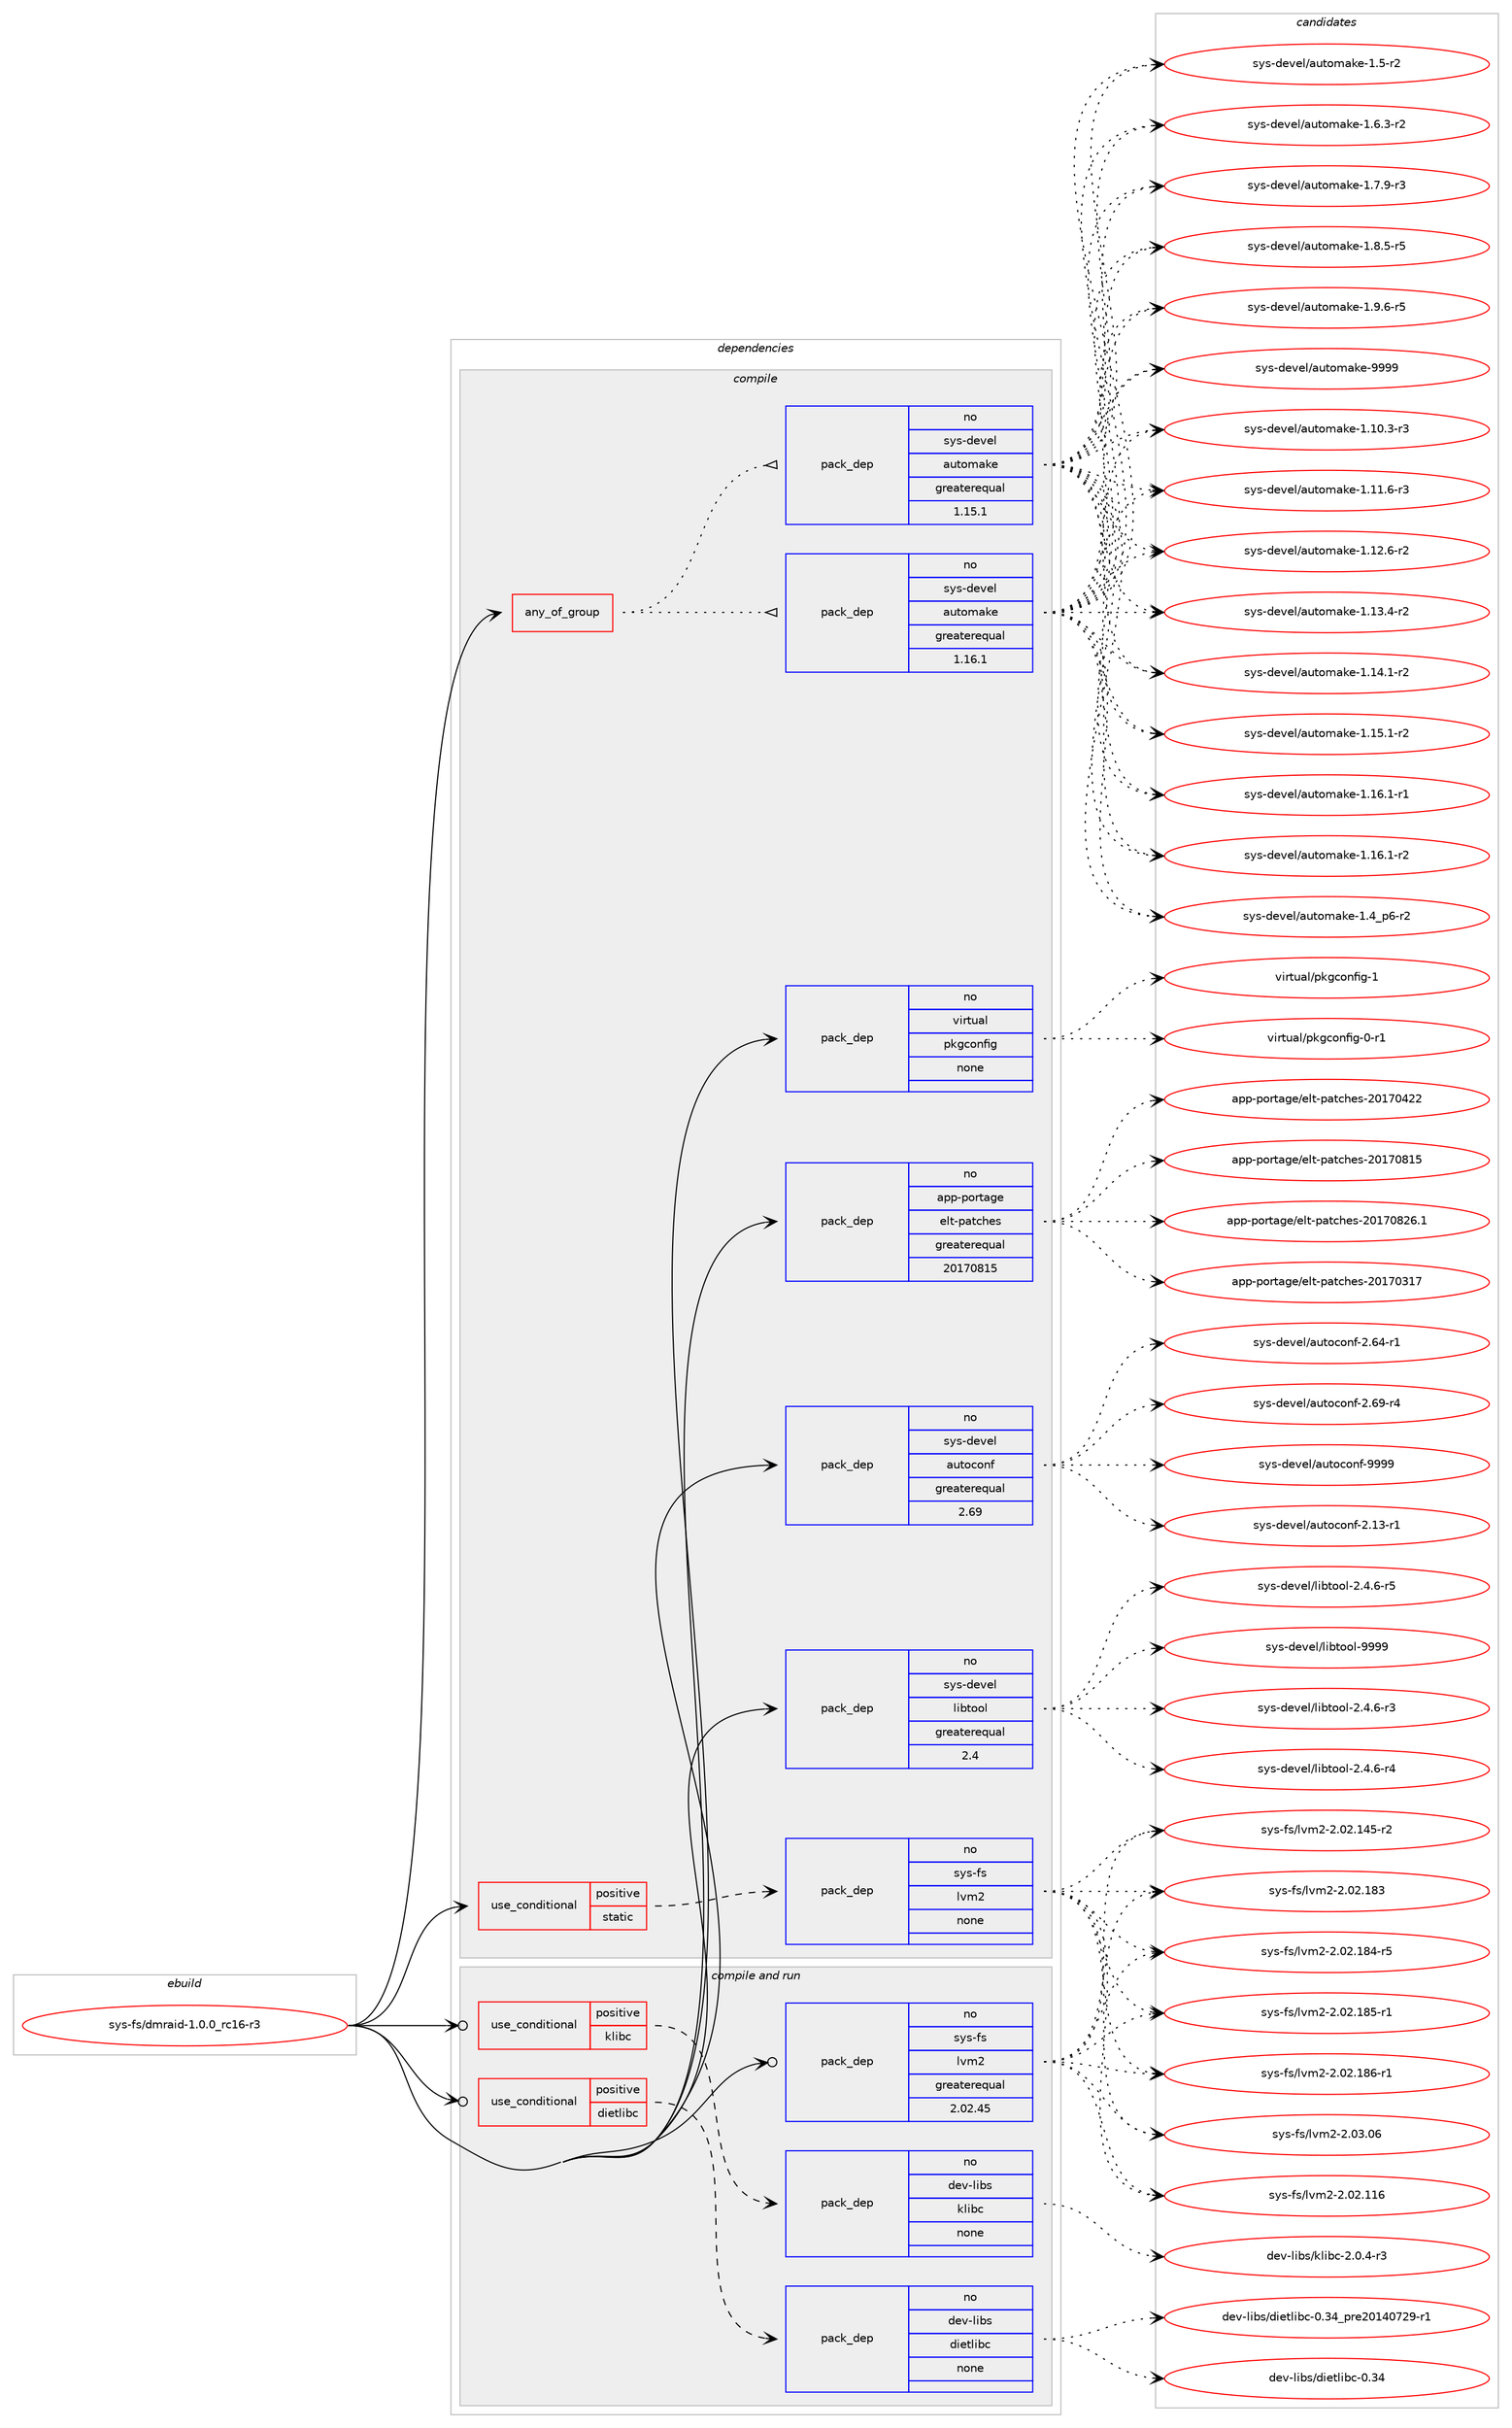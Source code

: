digraph prolog {

# *************
# Graph options
# *************

newrank=true;
concentrate=true;
compound=true;
graph [rankdir=LR,fontname=Helvetica,fontsize=10,ranksep=1.5];#, ranksep=2.5, nodesep=0.2];
edge  [arrowhead=vee];
node  [fontname=Helvetica,fontsize=10];

# **********
# The ebuild
# **********

subgraph cluster_leftcol {
color=gray;
rank=same;
label=<<i>ebuild</i>>;
id [label="sys-fs/dmraid-1.0.0_rc16-r3", color=red, width=4, href="../sys-fs/dmraid-1.0.0_rc16-r3.svg"];
}

# ****************
# The dependencies
# ****************

subgraph cluster_midcol {
color=gray;
label=<<i>dependencies</i>>;
subgraph cluster_compile {
fillcolor="#eeeeee";
style=filled;
label=<<i>compile</i>>;
subgraph any15089 {
dependency891771 [label=<<TABLE BORDER="0" CELLBORDER="1" CELLSPACING="0" CELLPADDING="4"><TR><TD CELLPADDING="10">any_of_group</TD></TR></TABLE>>, shape=none, color=red];subgraph pack661794 {
dependency891772 [label=<<TABLE BORDER="0" CELLBORDER="1" CELLSPACING="0" CELLPADDING="4" WIDTH="220"><TR><TD ROWSPAN="6" CELLPADDING="30">pack_dep</TD></TR><TR><TD WIDTH="110">no</TD></TR><TR><TD>sys-devel</TD></TR><TR><TD>automake</TD></TR><TR><TD>greaterequal</TD></TR><TR><TD>1.16.1</TD></TR></TABLE>>, shape=none, color=blue];
}
dependency891771:e -> dependency891772:w [weight=20,style="dotted",arrowhead="oinv"];
subgraph pack661795 {
dependency891773 [label=<<TABLE BORDER="0" CELLBORDER="1" CELLSPACING="0" CELLPADDING="4" WIDTH="220"><TR><TD ROWSPAN="6" CELLPADDING="30">pack_dep</TD></TR><TR><TD WIDTH="110">no</TD></TR><TR><TD>sys-devel</TD></TR><TR><TD>automake</TD></TR><TR><TD>greaterequal</TD></TR><TR><TD>1.15.1</TD></TR></TABLE>>, shape=none, color=blue];
}
dependency891771:e -> dependency891773:w [weight=20,style="dotted",arrowhead="oinv"];
}
id:e -> dependency891771:w [weight=20,style="solid",arrowhead="vee"];
subgraph cond214351 {
dependency891774 [label=<<TABLE BORDER="0" CELLBORDER="1" CELLSPACING="0" CELLPADDING="4"><TR><TD ROWSPAN="3" CELLPADDING="10">use_conditional</TD></TR><TR><TD>positive</TD></TR><TR><TD>static</TD></TR></TABLE>>, shape=none, color=red];
subgraph pack661796 {
dependency891775 [label=<<TABLE BORDER="0" CELLBORDER="1" CELLSPACING="0" CELLPADDING="4" WIDTH="220"><TR><TD ROWSPAN="6" CELLPADDING="30">pack_dep</TD></TR><TR><TD WIDTH="110">no</TD></TR><TR><TD>sys-fs</TD></TR><TR><TD>lvm2</TD></TR><TR><TD>none</TD></TR><TR><TD></TD></TR></TABLE>>, shape=none, color=blue];
}
dependency891774:e -> dependency891775:w [weight=20,style="dashed",arrowhead="vee"];
}
id:e -> dependency891774:w [weight=20,style="solid",arrowhead="vee"];
subgraph pack661797 {
dependency891776 [label=<<TABLE BORDER="0" CELLBORDER="1" CELLSPACING="0" CELLPADDING="4" WIDTH="220"><TR><TD ROWSPAN="6" CELLPADDING="30">pack_dep</TD></TR><TR><TD WIDTH="110">no</TD></TR><TR><TD>app-portage</TD></TR><TR><TD>elt-patches</TD></TR><TR><TD>greaterequal</TD></TR><TR><TD>20170815</TD></TR></TABLE>>, shape=none, color=blue];
}
id:e -> dependency891776:w [weight=20,style="solid",arrowhead="vee"];
subgraph pack661798 {
dependency891777 [label=<<TABLE BORDER="0" CELLBORDER="1" CELLSPACING="0" CELLPADDING="4" WIDTH="220"><TR><TD ROWSPAN="6" CELLPADDING="30">pack_dep</TD></TR><TR><TD WIDTH="110">no</TD></TR><TR><TD>sys-devel</TD></TR><TR><TD>autoconf</TD></TR><TR><TD>greaterequal</TD></TR><TR><TD>2.69</TD></TR></TABLE>>, shape=none, color=blue];
}
id:e -> dependency891777:w [weight=20,style="solid",arrowhead="vee"];
subgraph pack661799 {
dependency891778 [label=<<TABLE BORDER="0" CELLBORDER="1" CELLSPACING="0" CELLPADDING="4" WIDTH="220"><TR><TD ROWSPAN="6" CELLPADDING="30">pack_dep</TD></TR><TR><TD WIDTH="110">no</TD></TR><TR><TD>sys-devel</TD></TR><TR><TD>libtool</TD></TR><TR><TD>greaterequal</TD></TR><TR><TD>2.4</TD></TR></TABLE>>, shape=none, color=blue];
}
id:e -> dependency891778:w [weight=20,style="solid",arrowhead="vee"];
subgraph pack661800 {
dependency891779 [label=<<TABLE BORDER="0" CELLBORDER="1" CELLSPACING="0" CELLPADDING="4" WIDTH="220"><TR><TD ROWSPAN="6" CELLPADDING="30">pack_dep</TD></TR><TR><TD WIDTH="110">no</TD></TR><TR><TD>virtual</TD></TR><TR><TD>pkgconfig</TD></TR><TR><TD>none</TD></TR><TR><TD></TD></TR></TABLE>>, shape=none, color=blue];
}
id:e -> dependency891779:w [weight=20,style="solid",arrowhead="vee"];
}
subgraph cluster_compileandrun {
fillcolor="#eeeeee";
style=filled;
label=<<i>compile and run</i>>;
subgraph cond214352 {
dependency891780 [label=<<TABLE BORDER="0" CELLBORDER="1" CELLSPACING="0" CELLPADDING="4"><TR><TD ROWSPAN="3" CELLPADDING="10">use_conditional</TD></TR><TR><TD>positive</TD></TR><TR><TD>dietlibc</TD></TR></TABLE>>, shape=none, color=red];
subgraph pack661801 {
dependency891781 [label=<<TABLE BORDER="0" CELLBORDER="1" CELLSPACING="0" CELLPADDING="4" WIDTH="220"><TR><TD ROWSPAN="6" CELLPADDING="30">pack_dep</TD></TR><TR><TD WIDTH="110">no</TD></TR><TR><TD>dev-libs</TD></TR><TR><TD>dietlibc</TD></TR><TR><TD>none</TD></TR><TR><TD></TD></TR></TABLE>>, shape=none, color=blue];
}
dependency891780:e -> dependency891781:w [weight=20,style="dashed",arrowhead="vee"];
}
id:e -> dependency891780:w [weight=20,style="solid",arrowhead="odotvee"];
subgraph cond214353 {
dependency891782 [label=<<TABLE BORDER="0" CELLBORDER="1" CELLSPACING="0" CELLPADDING="4"><TR><TD ROWSPAN="3" CELLPADDING="10">use_conditional</TD></TR><TR><TD>positive</TD></TR><TR><TD>klibc</TD></TR></TABLE>>, shape=none, color=red];
subgraph pack661802 {
dependency891783 [label=<<TABLE BORDER="0" CELLBORDER="1" CELLSPACING="0" CELLPADDING="4" WIDTH="220"><TR><TD ROWSPAN="6" CELLPADDING="30">pack_dep</TD></TR><TR><TD WIDTH="110">no</TD></TR><TR><TD>dev-libs</TD></TR><TR><TD>klibc</TD></TR><TR><TD>none</TD></TR><TR><TD></TD></TR></TABLE>>, shape=none, color=blue];
}
dependency891782:e -> dependency891783:w [weight=20,style="dashed",arrowhead="vee"];
}
id:e -> dependency891782:w [weight=20,style="solid",arrowhead="odotvee"];
subgraph pack661803 {
dependency891784 [label=<<TABLE BORDER="0" CELLBORDER="1" CELLSPACING="0" CELLPADDING="4" WIDTH="220"><TR><TD ROWSPAN="6" CELLPADDING="30">pack_dep</TD></TR><TR><TD WIDTH="110">no</TD></TR><TR><TD>sys-fs</TD></TR><TR><TD>lvm2</TD></TR><TR><TD>greaterequal</TD></TR><TR><TD>2.02.45</TD></TR></TABLE>>, shape=none, color=blue];
}
id:e -> dependency891784:w [weight=20,style="solid",arrowhead="odotvee"];
}
subgraph cluster_run {
fillcolor="#eeeeee";
style=filled;
label=<<i>run</i>>;
}
}

# **************
# The candidates
# **************

subgraph cluster_choices {
rank=same;
color=gray;
label=<<i>candidates</i>>;

subgraph choice661794 {
color=black;
nodesep=1;
choice11512111545100101118101108479711711611110997107101454946494846514511451 [label="sys-devel/automake-1.10.3-r3", color=red, width=4,href="../sys-devel/automake-1.10.3-r3.svg"];
choice11512111545100101118101108479711711611110997107101454946494946544511451 [label="sys-devel/automake-1.11.6-r3", color=red, width=4,href="../sys-devel/automake-1.11.6-r3.svg"];
choice11512111545100101118101108479711711611110997107101454946495046544511450 [label="sys-devel/automake-1.12.6-r2", color=red, width=4,href="../sys-devel/automake-1.12.6-r2.svg"];
choice11512111545100101118101108479711711611110997107101454946495146524511450 [label="sys-devel/automake-1.13.4-r2", color=red, width=4,href="../sys-devel/automake-1.13.4-r2.svg"];
choice11512111545100101118101108479711711611110997107101454946495246494511450 [label="sys-devel/automake-1.14.1-r2", color=red, width=4,href="../sys-devel/automake-1.14.1-r2.svg"];
choice11512111545100101118101108479711711611110997107101454946495346494511450 [label="sys-devel/automake-1.15.1-r2", color=red, width=4,href="../sys-devel/automake-1.15.1-r2.svg"];
choice11512111545100101118101108479711711611110997107101454946495446494511449 [label="sys-devel/automake-1.16.1-r1", color=red, width=4,href="../sys-devel/automake-1.16.1-r1.svg"];
choice11512111545100101118101108479711711611110997107101454946495446494511450 [label="sys-devel/automake-1.16.1-r2", color=red, width=4,href="../sys-devel/automake-1.16.1-r2.svg"];
choice115121115451001011181011084797117116111109971071014549465295112544511450 [label="sys-devel/automake-1.4_p6-r2", color=red, width=4,href="../sys-devel/automake-1.4_p6-r2.svg"];
choice11512111545100101118101108479711711611110997107101454946534511450 [label="sys-devel/automake-1.5-r2", color=red, width=4,href="../sys-devel/automake-1.5-r2.svg"];
choice115121115451001011181011084797117116111109971071014549465446514511450 [label="sys-devel/automake-1.6.3-r2", color=red, width=4,href="../sys-devel/automake-1.6.3-r2.svg"];
choice115121115451001011181011084797117116111109971071014549465546574511451 [label="sys-devel/automake-1.7.9-r3", color=red, width=4,href="../sys-devel/automake-1.7.9-r3.svg"];
choice115121115451001011181011084797117116111109971071014549465646534511453 [label="sys-devel/automake-1.8.5-r5", color=red, width=4,href="../sys-devel/automake-1.8.5-r5.svg"];
choice115121115451001011181011084797117116111109971071014549465746544511453 [label="sys-devel/automake-1.9.6-r5", color=red, width=4,href="../sys-devel/automake-1.9.6-r5.svg"];
choice115121115451001011181011084797117116111109971071014557575757 [label="sys-devel/automake-9999", color=red, width=4,href="../sys-devel/automake-9999.svg"];
dependency891772:e -> choice11512111545100101118101108479711711611110997107101454946494846514511451:w [style=dotted,weight="100"];
dependency891772:e -> choice11512111545100101118101108479711711611110997107101454946494946544511451:w [style=dotted,weight="100"];
dependency891772:e -> choice11512111545100101118101108479711711611110997107101454946495046544511450:w [style=dotted,weight="100"];
dependency891772:e -> choice11512111545100101118101108479711711611110997107101454946495146524511450:w [style=dotted,weight="100"];
dependency891772:e -> choice11512111545100101118101108479711711611110997107101454946495246494511450:w [style=dotted,weight="100"];
dependency891772:e -> choice11512111545100101118101108479711711611110997107101454946495346494511450:w [style=dotted,weight="100"];
dependency891772:e -> choice11512111545100101118101108479711711611110997107101454946495446494511449:w [style=dotted,weight="100"];
dependency891772:e -> choice11512111545100101118101108479711711611110997107101454946495446494511450:w [style=dotted,weight="100"];
dependency891772:e -> choice115121115451001011181011084797117116111109971071014549465295112544511450:w [style=dotted,weight="100"];
dependency891772:e -> choice11512111545100101118101108479711711611110997107101454946534511450:w [style=dotted,weight="100"];
dependency891772:e -> choice115121115451001011181011084797117116111109971071014549465446514511450:w [style=dotted,weight="100"];
dependency891772:e -> choice115121115451001011181011084797117116111109971071014549465546574511451:w [style=dotted,weight="100"];
dependency891772:e -> choice115121115451001011181011084797117116111109971071014549465646534511453:w [style=dotted,weight="100"];
dependency891772:e -> choice115121115451001011181011084797117116111109971071014549465746544511453:w [style=dotted,weight="100"];
dependency891772:e -> choice115121115451001011181011084797117116111109971071014557575757:w [style=dotted,weight="100"];
}
subgraph choice661795 {
color=black;
nodesep=1;
choice11512111545100101118101108479711711611110997107101454946494846514511451 [label="sys-devel/automake-1.10.3-r3", color=red, width=4,href="../sys-devel/automake-1.10.3-r3.svg"];
choice11512111545100101118101108479711711611110997107101454946494946544511451 [label="sys-devel/automake-1.11.6-r3", color=red, width=4,href="../sys-devel/automake-1.11.6-r3.svg"];
choice11512111545100101118101108479711711611110997107101454946495046544511450 [label="sys-devel/automake-1.12.6-r2", color=red, width=4,href="../sys-devel/automake-1.12.6-r2.svg"];
choice11512111545100101118101108479711711611110997107101454946495146524511450 [label="sys-devel/automake-1.13.4-r2", color=red, width=4,href="../sys-devel/automake-1.13.4-r2.svg"];
choice11512111545100101118101108479711711611110997107101454946495246494511450 [label="sys-devel/automake-1.14.1-r2", color=red, width=4,href="../sys-devel/automake-1.14.1-r2.svg"];
choice11512111545100101118101108479711711611110997107101454946495346494511450 [label="sys-devel/automake-1.15.1-r2", color=red, width=4,href="../sys-devel/automake-1.15.1-r2.svg"];
choice11512111545100101118101108479711711611110997107101454946495446494511449 [label="sys-devel/automake-1.16.1-r1", color=red, width=4,href="../sys-devel/automake-1.16.1-r1.svg"];
choice11512111545100101118101108479711711611110997107101454946495446494511450 [label="sys-devel/automake-1.16.1-r2", color=red, width=4,href="../sys-devel/automake-1.16.1-r2.svg"];
choice115121115451001011181011084797117116111109971071014549465295112544511450 [label="sys-devel/automake-1.4_p6-r2", color=red, width=4,href="../sys-devel/automake-1.4_p6-r2.svg"];
choice11512111545100101118101108479711711611110997107101454946534511450 [label="sys-devel/automake-1.5-r2", color=red, width=4,href="../sys-devel/automake-1.5-r2.svg"];
choice115121115451001011181011084797117116111109971071014549465446514511450 [label="sys-devel/automake-1.6.3-r2", color=red, width=4,href="../sys-devel/automake-1.6.3-r2.svg"];
choice115121115451001011181011084797117116111109971071014549465546574511451 [label="sys-devel/automake-1.7.9-r3", color=red, width=4,href="../sys-devel/automake-1.7.9-r3.svg"];
choice115121115451001011181011084797117116111109971071014549465646534511453 [label="sys-devel/automake-1.8.5-r5", color=red, width=4,href="../sys-devel/automake-1.8.5-r5.svg"];
choice115121115451001011181011084797117116111109971071014549465746544511453 [label="sys-devel/automake-1.9.6-r5", color=red, width=4,href="../sys-devel/automake-1.9.6-r5.svg"];
choice115121115451001011181011084797117116111109971071014557575757 [label="sys-devel/automake-9999", color=red, width=4,href="../sys-devel/automake-9999.svg"];
dependency891773:e -> choice11512111545100101118101108479711711611110997107101454946494846514511451:w [style=dotted,weight="100"];
dependency891773:e -> choice11512111545100101118101108479711711611110997107101454946494946544511451:w [style=dotted,weight="100"];
dependency891773:e -> choice11512111545100101118101108479711711611110997107101454946495046544511450:w [style=dotted,weight="100"];
dependency891773:e -> choice11512111545100101118101108479711711611110997107101454946495146524511450:w [style=dotted,weight="100"];
dependency891773:e -> choice11512111545100101118101108479711711611110997107101454946495246494511450:w [style=dotted,weight="100"];
dependency891773:e -> choice11512111545100101118101108479711711611110997107101454946495346494511450:w [style=dotted,weight="100"];
dependency891773:e -> choice11512111545100101118101108479711711611110997107101454946495446494511449:w [style=dotted,weight="100"];
dependency891773:e -> choice11512111545100101118101108479711711611110997107101454946495446494511450:w [style=dotted,weight="100"];
dependency891773:e -> choice115121115451001011181011084797117116111109971071014549465295112544511450:w [style=dotted,weight="100"];
dependency891773:e -> choice11512111545100101118101108479711711611110997107101454946534511450:w [style=dotted,weight="100"];
dependency891773:e -> choice115121115451001011181011084797117116111109971071014549465446514511450:w [style=dotted,weight="100"];
dependency891773:e -> choice115121115451001011181011084797117116111109971071014549465546574511451:w [style=dotted,weight="100"];
dependency891773:e -> choice115121115451001011181011084797117116111109971071014549465646534511453:w [style=dotted,weight="100"];
dependency891773:e -> choice115121115451001011181011084797117116111109971071014549465746544511453:w [style=dotted,weight="100"];
dependency891773:e -> choice115121115451001011181011084797117116111109971071014557575757:w [style=dotted,weight="100"];
}
subgraph choice661796 {
color=black;
nodesep=1;
choice115121115451021154710811810950455046485046494954 [label="sys-fs/lvm2-2.02.116", color=red, width=4,href="../sys-fs/lvm2-2.02.116.svg"];
choice1151211154510211547108118109504550464850464952534511450 [label="sys-fs/lvm2-2.02.145-r2", color=red, width=4,href="../sys-fs/lvm2-2.02.145-r2.svg"];
choice115121115451021154710811810950455046485046495651 [label="sys-fs/lvm2-2.02.183", color=red, width=4,href="../sys-fs/lvm2-2.02.183.svg"];
choice1151211154510211547108118109504550464850464956524511453 [label="sys-fs/lvm2-2.02.184-r5", color=red, width=4,href="../sys-fs/lvm2-2.02.184-r5.svg"];
choice1151211154510211547108118109504550464850464956534511449 [label="sys-fs/lvm2-2.02.185-r1", color=red, width=4,href="../sys-fs/lvm2-2.02.185-r1.svg"];
choice1151211154510211547108118109504550464850464956544511449 [label="sys-fs/lvm2-2.02.186-r1", color=red, width=4,href="../sys-fs/lvm2-2.02.186-r1.svg"];
choice1151211154510211547108118109504550464851464854 [label="sys-fs/lvm2-2.03.06", color=red, width=4,href="../sys-fs/lvm2-2.03.06.svg"];
dependency891775:e -> choice115121115451021154710811810950455046485046494954:w [style=dotted,weight="100"];
dependency891775:e -> choice1151211154510211547108118109504550464850464952534511450:w [style=dotted,weight="100"];
dependency891775:e -> choice115121115451021154710811810950455046485046495651:w [style=dotted,weight="100"];
dependency891775:e -> choice1151211154510211547108118109504550464850464956524511453:w [style=dotted,weight="100"];
dependency891775:e -> choice1151211154510211547108118109504550464850464956534511449:w [style=dotted,weight="100"];
dependency891775:e -> choice1151211154510211547108118109504550464850464956544511449:w [style=dotted,weight="100"];
dependency891775:e -> choice1151211154510211547108118109504550464851464854:w [style=dotted,weight="100"];
}
subgraph choice661797 {
color=black;
nodesep=1;
choice97112112451121111141169710310147101108116451129711699104101115455048495548514955 [label="app-portage/elt-patches-20170317", color=red, width=4,href="../app-portage/elt-patches-20170317.svg"];
choice97112112451121111141169710310147101108116451129711699104101115455048495548525050 [label="app-portage/elt-patches-20170422", color=red, width=4,href="../app-portage/elt-patches-20170422.svg"];
choice97112112451121111141169710310147101108116451129711699104101115455048495548564953 [label="app-portage/elt-patches-20170815", color=red, width=4,href="../app-portage/elt-patches-20170815.svg"];
choice971121124511211111411697103101471011081164511297116991041011154550484955485650544649 [label="app-portage/elt-patches-20170826.1", color=red, width=4,href="../app-portage/elt-patches-20170826.1.svg"];
dependency891776:e -> choice97112112451121111141169710310147101108116451129711699104101115455048495548514955:w [style=dotted,weight="100"];
dependency891776:e -> choice97112112451121111141169710310147101108116451129711699104101115455048495548525050:w [style=dotted,weight="100"];
dependency891776:e -> choice97112112451121111141169710310147101108116451129711699104101115455048495548564953:w [style=dotted,weight="100"];
dependency891776:e -> choice971121124511211111411697103101471011081164511297116991041011154550484955485650544649:w [style=dotted,weight="100"];
}
subgraph choice661798 {
color=black;
nodesep=1;
choice1151211154510010111810110847971171161119911111010245504649514511449 [label="sys-devel/autoconf-2.13-r1", color=red, width=4,href="../sys-devel/autoconf-2.13-r1.svg"];
choice1151211154510010111810110847971171161119911111010245504654524511449 [label="sys-devel/autoconf-2.64-r1", color=red, width=4,href="../sys-devel/autoconf-2.64-r1.svg"];
choice1151211154510010111810110847971171161119911111010245504654574511452 [label="sys-devel/autoconf-2.69-r4", color=red, width=4,href="../sys-devel/autoconf-2.69-r4.svg"];
choice115121115451001011181011084797117116111991111101024557575757 [label="sys-devel/autoconf-9999", color=red, width=4,href="../sys-devel/autoconf-9999.svg"];
dependency891777:e -> choice1151211154510010111810110847971171161119911111010245504649514511449:w [style=dotted,weight="100"];
dependency891777:e -> choice1151211154510010111810110847971171161119911111010245504654524511449:w [style=dotted,weight="100"];
dependency891777:e -> choice1151211154510010111810110847971171161119911111010245504654574511452:w [style=dotted,weight="100"];
dependency891777:e -> choice115121115451001011181011084797117116111991111101024557575757:w [style=dotted,weight="100"];
}
subgraph choice661799 {
color=black;
nodesep=1;
choice1151211154510010111810110847108105981161111111084550465246544511451 [label="sys-devel/libtool-2.4.6-r3", color=red, width=4,href="../sys-devel/libtool-2.4.6-r3.svg"];
choice1151211154510010111810110847108105981161111111084550465246544511452 [label="sys-devel/libtool-2.4.6-r4", color=red, width=4,href="../sys-devel/libtool-2.4.6-r4.svg"];
choice1151211154510010111810110847108105981161111111084550465246544511453 [label="sys-devel/libtool-2.4.6-r5", color=red, width=4,href="../sys-devel/libtool-2.4.6-r5.svg"];
choice1151211154510010111810110847108105981161111111084557575757 [label="sys-devel/libtool-9999", color=red, width=4,href="../sys-devel/libtool-9999.svg"];
dependency891778:e -> choice1151211154510010111810110847108105981161111111084550465246544511451:w [style=dotted,weight="100"];
dependency891778:e -> choice1151211154510010111810110847108105981161111111084550465246544511452:w [style=dotted,weight="100"];
dependency891778:e -> choice1151211154510010111810110847108105981161111111084550465246544511453:w [style=dotted,weight="100"];
dependency891778:e -> choice1151211154510010111810110847108105981161111111084557575757:w [style=dotted,weight="100"];
}
subgraph choice661800 {
color=black;
nodesep=1;
choice11810511411611797108471121071039911111010210510345484511449 [label="virtual/pkgconfig-0-r1", color=red, width=4,href="../virtual/pkgconfig-0-r1.svg"];
choice1181051141161179710847112107103991111101021051034549 [label="virtual/pkgconfig-1", color=red, width=4,href="../virtual/pkgconfig-1.svg"];
dependency891779:e -> choice11810511411611797108471121071039911111010210510345484511449:w [style=dotted,weight="100"];
dependency891779:e -> choice1181051141161179710847112107103991111101021051034549:w [style=dotted,weight="100"];
}
subgraph choice661801 {
color=black;
nodesep=1;
choice10010111845108105981154710010510111610810598994548465152 [label="dev-libs/dietlibc-0.34", color=red, width=4,href="../dev-libs/dietlibc-0.34.svg"];
choice100101118451081059811547100105101116108105989945484651529511211410150484952485550574511449 [label="dev-libs/dietlibc-0.34_pre20140729-r1", color=red, width=4,href="../dev-libs/dietlibc-0.34_pre20140729-r1.svg"];
dependency891781:e -> choice10010111845108105981154710010510111610810598994548465152:w [style=dotted,weight="100"];
dependency891781:e -> choice100101118451081059811547100105101116108105989945484651529511211410150484952485550574511449:w [style=dotted,weight="100"];
}
subgraph choice661802 {
color=black;
nodesep=1;
choice10010111845108105981154710710810598994550464846524511451 [label="dev-libs/klibc-2.0.4-r3", color=red, width=4,href="../dev-libs/klibc-2.0.4-r3.svg"];
dependency891783:e -> choice10010111845108105981154710710810598994550464846524511451:w [style=dotted,weight="100"];
}
subgraph choice661803 {
color=black;
nodesep=1;
choice115121115451021154710811810950455046485046494954 [label="sys-fs/lvm2-2.02.116", color=red, width=4,href="../sys-fs/lvm2-2.02.116.svg"];
choice1151211154510211547108118109504550464850464952534511450 [label="sys-fs/lvm2-2.02.145-r2", color=red, width=4,href="../sys-fs/lvm2-2.02.145-r2.svg"];
choice115121115451021154710811810950455046485046495651 [label="sys-fs/lvm2-2.02.183", color=red, width=4,href="../sys-fs/lvm2-2.02.183.svg"];
choice1151211154510211547108118109504550464850464956524511453 [label="sys-fs/lvm2-2.02.184-r5", color=red, width=4,href="../sys-fs/lvm2-2.02.184-r5.svg"];
choice1151211154510211547108118109504550464850464956534511449 [label="sys-fs/lvm2-2.02.185-r1", color=red, width=4,href="../sys-fs/lvm2-2.02.185-r1.svg"];
choice1151211154510211547108118109504550464850464956544511449 [label="sys-fs/lvm2-2.02.186-r1", color=red, width=4,href="../sys-fs/lvm2-2.02.186-r1.svg"];
choice1151211154510211547108118109504550464851464854 [label="sys-fs/lvm2-2.03.06", color=red, width=4,href="../sys-fs/lvm2-2.03.06.svg"];
dependency891784:e -> choice115121115451021154710811810950455046485046494954:w [style=dotted,weight="100"];
dependency891784:e -> choice1151211154510211547108118109504550464850464952534511450:w [style=dotted,weight="100"];
dependency891784:e -> choice115121115451021154710811810950455046485046495651:w [style=dotted,weight="100"];
dependency891784:e -> choice1151211154510211547108118109504550464850464956524511453:w [style=dotted,weight="100"];
dependency891784:e -> choice1151211154510211547108118109504550464850464956534511449:w [style=dotted,weight="100"];
dependency891784:e -> choice1151211154510211547108118109504550464850464956544511449:w [style=dotted,weight="100"];
dependency891784:e -> choice1151211154510211547108118109504550464851464854:w [style=dotted,weight="100"];
}
}

}

